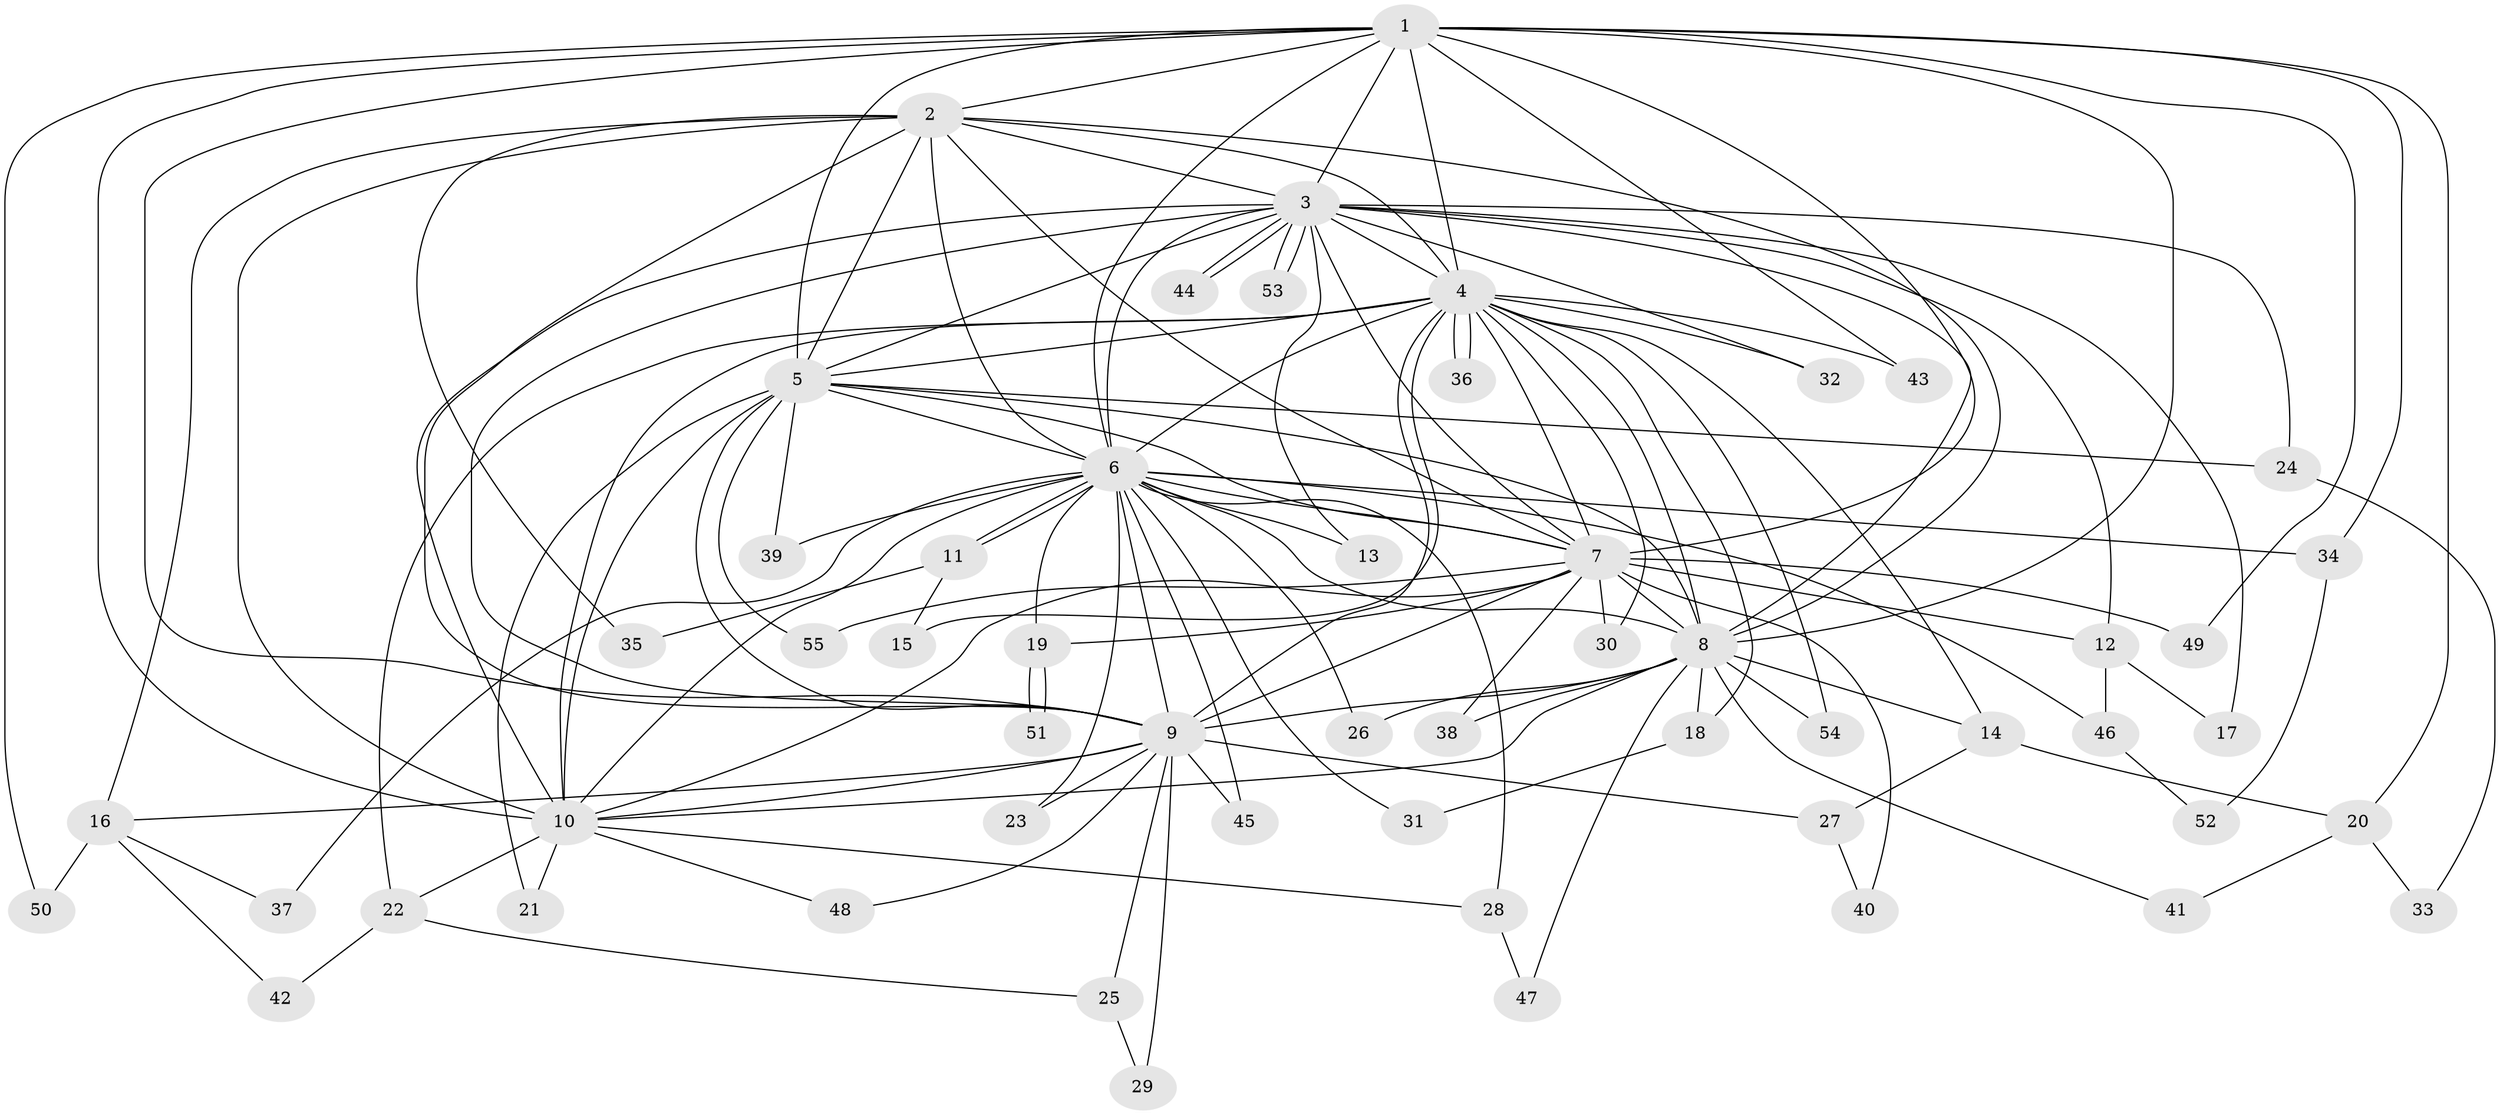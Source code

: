 // coarse degree distribution, {17: 0.02564102564102564, 9: 0.02564102564102564, 15: 0.02564102564102564, 16: 0.02564102564102564, 19: 0.02564102564102564, 13: 0.05128205128205128, 11: 0.02564102564102564, 4: 0.07692307692307693, 3: 0.10256410256410256, 2: 0.48717948717948717, 5: 0.05128205128205128, 1: 0.07692307692307693}
// Generated by graph-tools (version 1.1) at 2025/41/03/06/25 10:41:35]
// undirected, 55 vertices, 135 edges
graph export_dot {
graph [start="1"]
  node [color=gray90,style=filled];
  1;
  2;
  3;
  4;
  5;
  6;
  7;
  8;
  9;
  10;
  11;
  12;
  13;
  14;
  15;
  16;
  17;
  18;
  19;
  20;
  21;
  22;
  23;
  24;
  25;
  26;
  27;
  28;
  29;
  30;
  31;
  32;
  33;
  34;
  35;
  36;
  37;
  38;
  39;
  40;
  41;
  42;
  43;
  44;
  45;
  46;
  47;
  48;
  49;
  50;
  51;
  52;
  53;
  54;
  55;
  1 -- 2;
  1 -- 3;
  1 -- 4;
  1 -- 5;
  1 -- 6;
  1 -- 7;
  1 -- 8;
  1 -- 9;
  1 -- 10;
  1 -- 20;
  1 -- 34;
  1 -- 43;
  1 -- 49;
  1 -- 50;
  2 -- 3;
  2 -- 4;
  2 -- 5;
  2 -- 6;
  2 -- 7;
  2 -- 8;
  2 -- 9;
  2 -- 10;
  2 -- 16;
  2 -- 35;
  3 -- 4;
  3 -- 5;
  3 -- 6;
  3 -- 7;
  3 -- 8;
  3 -- 9;
  3 -- 10;
  3 -- 12;
  3 -- 13;
  3 -- 17;
  3 -- 24;
  3 -- 32;
  3 -- 44;
  3 -- 44;
  3 -- 53;
  3 -- 53;
  4 -- 5;
  4 -- 6;
  4 -- 7;
  4 -- 8;
  4 -- 9;
  4 -- 10;
  4 -- 14;
  4 -- 15;
  4 -- 18;
  4 -- 22;
  4 -- 30;
  4 -- 32;
  4 -- 36;
  4 -- 36;
  4 -- 43;
  4 -- 54;
  5 -- 6;
  5 -- 7;
  5 -- 8;
  5 -- 9;
  5 -- 10;
  5 -- 21;
  5 -- 24;
  5 -- 39;
  5 -- 55;
  6 -- 7;
  6 -- 8;
  6 -- 9;
  6 -- 10;
  6 -- 11;
  6 -- 11;
  6 -- 13;
  6 -- 19;
  6 -- 23;
  6 -- 26;
  6 -- 28;
  6 -- 31;
  6 -- 34;
  6 -- 37;
  6 -- 39;
  6 -- 45;
  6 -- 46;
  7 -- 8;
  7 -- 9;
  7 -- 10;
  7 -- 12;
  7 -- 19;
  7 -- 30;
  7 -- 38;
  7 -- 40;
  7 -- 49;
  7 -- 55;
  8 -- 9;
  8 -- 10;
  8 -- 14;
  8 -- 18;
  8 -- 26;
  8 -- 38;
  8 -- 41;
  8 -- 47;
  8 -- 54;
  9 -- 10;
  9 -- 16;
  9 -- 23;
  9 -- 25;
  9 -- 27;
  9 -- 29;
  9 -- 45;
  9 -- 48;
  10 -- 21;
  10 -- 22;
  10 -- 28;
  10 -- 48;
  11 -- 15;
  11 -- 35;
  12 -- 17;
  12 -- 46;
  14 -- 20;
  14 -- 27;
  16 -- 37;
  16 -- 42;
  16 -- 50;
  18 -- 31;
  19 -- 51;
  19 -- 51;
  20 -- 33;
  20 -- 41;
  22 -- 25;
  22 -- 42;
  24 -- 33;
  25 -- 29;
  27 -- 40;
  28 -- 47;
  34 -- 52;
  46 -- 52;
}
